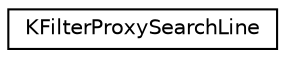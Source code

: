 digraph "Graphical Class Hierarchy"
{
  edge [fontname="Helvetica",fontsize="10",labelfontname="Helvetica",labelfontsize="10"];
  node [fontname="Helvetica",fontsize="10",shape=record];
  rankdir="LR";
  Node0 [label="KFilterProxySearchLine",height=0.2,width=0.4,color="black", fillcolor="white", style="filled",URL="$classKFilterProxySearchLine.html",tooltip="Responsible for the quick search when you are using a QSortFilterProxyModel. "];
}
